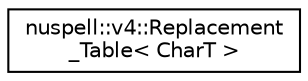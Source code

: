 digraph "Graphical Class Hierarchy"
{
 // LATEX_PDF_SIZE
  edge [fontname="Helvetica",fontsize="10",labelfontname="Helvetica",labelfontsize="10"];
  node [fontname="Helvetica",fontsize="10",shape=record];
  rankdir="LR";
  Node0 [label="nuspell::v4::Replacement\l_Table\< CharT \>",height=0.2,width=0.4,color="black", fillcolor="white", style="filled",URL="$classnuspell_1_1v4_1_1_replacement___table.html",tooltip=" "];
}
